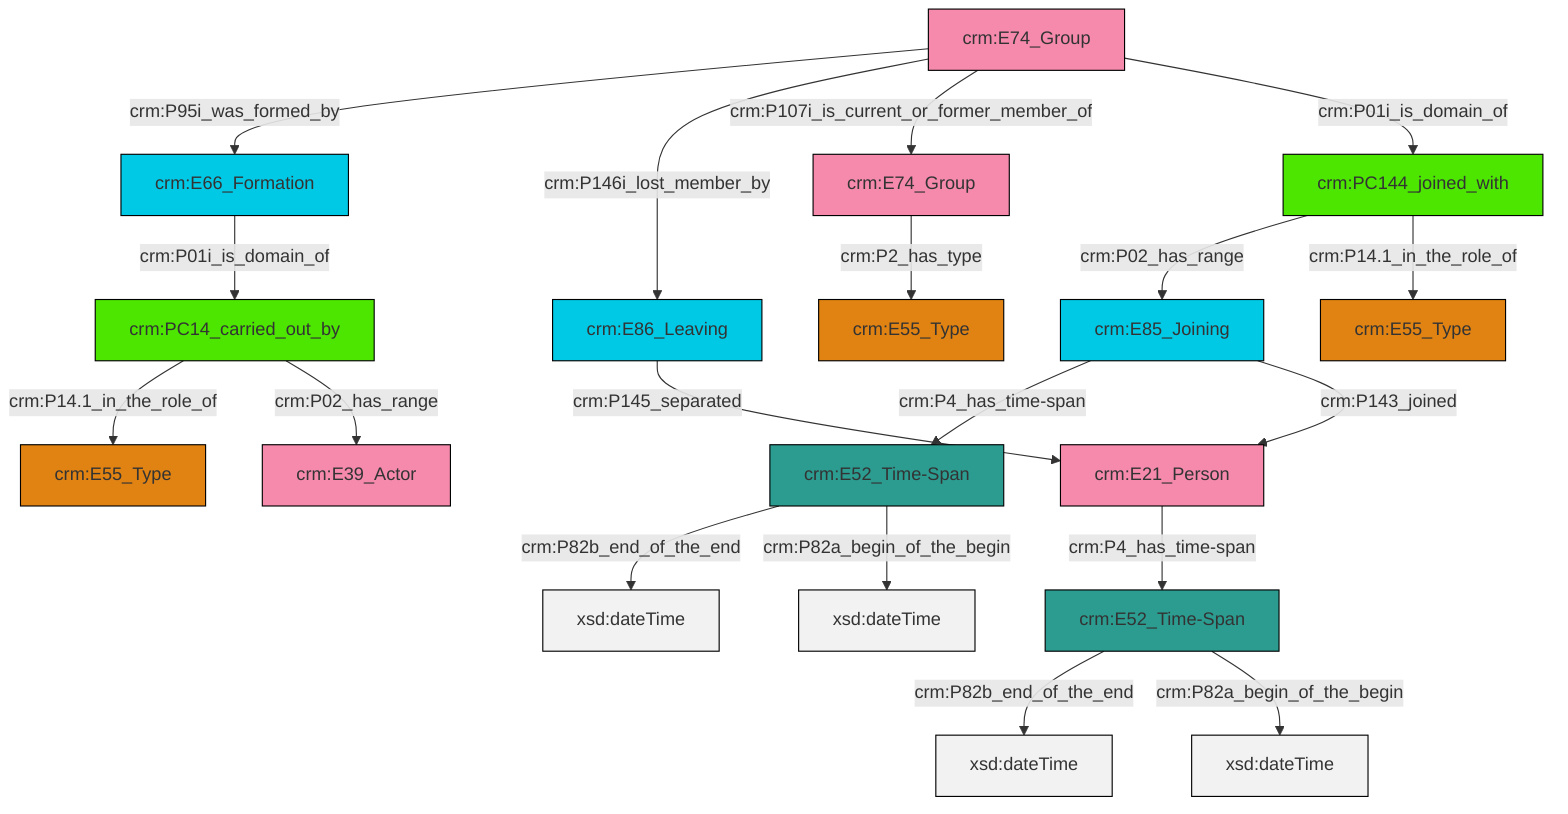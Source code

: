 graph TD
classDef Literal fill:#f2f2f2,stroke:#000000;
classDef CRM_Entity fill:#FFFFFF,stroke:#000000;
classDef Temporal_Entity fill:#00C9E6, stroke:#000000;
classDef Type fill:#E18312, stroke:#000000;
classDef Time-Span fill:#2C9C91, stroke:#000000;
classDef Appellation fill:#FFEB7F, stroke:#000000;
classDef Place fill:#008836, stroke:#000000;
classDef Persistent_Item fill:#B266B2, stroke:#000000;
classDef Conceptual_Object fill:#FFD700, stroke:#000000;
classDef Physical_Thing fill:#D2B48C, stroke:#000000;
classDef Actor fill:#f58aad, stroke:#000000;
classDef PC_Classes fill:#4ce600, stroke:#000000;
classDef Multi fill:#cccccc,stroke:#000000;

2["crm:E74_Group"]:::Actor -->|crm:P95i_was_formed_by| 3["crm:E66_Formation"]:::Temporal_Entity
4["crm:E52_Time-Span"]:::Time-Span -->|crm:P82b_end_of_the_end| 5[xsd:dateTime]:::Literal
8["crm:PC144_joined_with"]:::PC_Classes -->|crm:P02_has_range| 9["crm:E85_Joining"]:::Temporal_Entity
11["crm:PC14_carried_out_by"]:::PC_Classes -->|crm:P14.1_in_the_role_of| 12["crm:E55_Type"]:::Type
11["crm:PC14_carried_out_by"]:::PC_Classes -->|crm:P02_has_range| 13["crm:E39_Actor"]:::Actor
8["crm:PC144_joined_with"]:::PC_Classes -->|crm:P14.1_in_the_role_of| 18["crm:E55_Type"]:::Type
20["crm:E74_Group"]:::Actor -->|crm:P2_has_type| 6["crm:E55_Type"]:::Type
2["crm:E74_Group"]:::Actor -->|crm:P146i_lost_member_by| 14["crm:E86_Leaving"]:::Temporal_Entity
0["crm:E52_Time-Span"]:::Time-Span -->|crm:P82b_end_of_the_end| 21[xsd:dateTime]:::Literal
2["crm:E74_Group"]:::Actor -->|crm:P107i_is_current_or_former_member_of| 20["crm:E74_Group"]:::Actor
3["crm:E66_Formation"]:::Temporal_Entity -->|crm:P01i_is_domain_of| 11["crm:PC14_carried_out_by"]:::PC_Classes
2["crm:E74_Group"]:::Actor -->|crm:P01i_is_domain_of| 8["crm:PC144_joined_with"]:::PC_Classes
9["crm:E85_Joining"]:::Temporal_Entity -->|crm:P4_has_time-span| 0["crm:E52_Time-Span"]:::Time-Span
0["crm:E52_Time-Span"]:::Time-Span -->|crm:P82a_begin_of_the_begin| 26[xsd:dateTime]:::Literal
16["crm:E21_Person"]:::Actor -->|crm:P4_has_time-span| 4["crm:E52_Time-Span"]:::Time-Span
14["crm:E86_Leaving"]:::Temporal_Entity -->|crm:P145_separated| 16["crm:E21_Person"]:::Actor
9["crm:E85_Joining"]:::Temporal_Entity -->|crm:P143_joined| 16["crm:E21_Person"]:::Actor
4["crm:E52_Time-Span"]:::Time-Span -->|crm:P82a_begin_of_the_begin| 34[xsd:dateTime]:::Literal